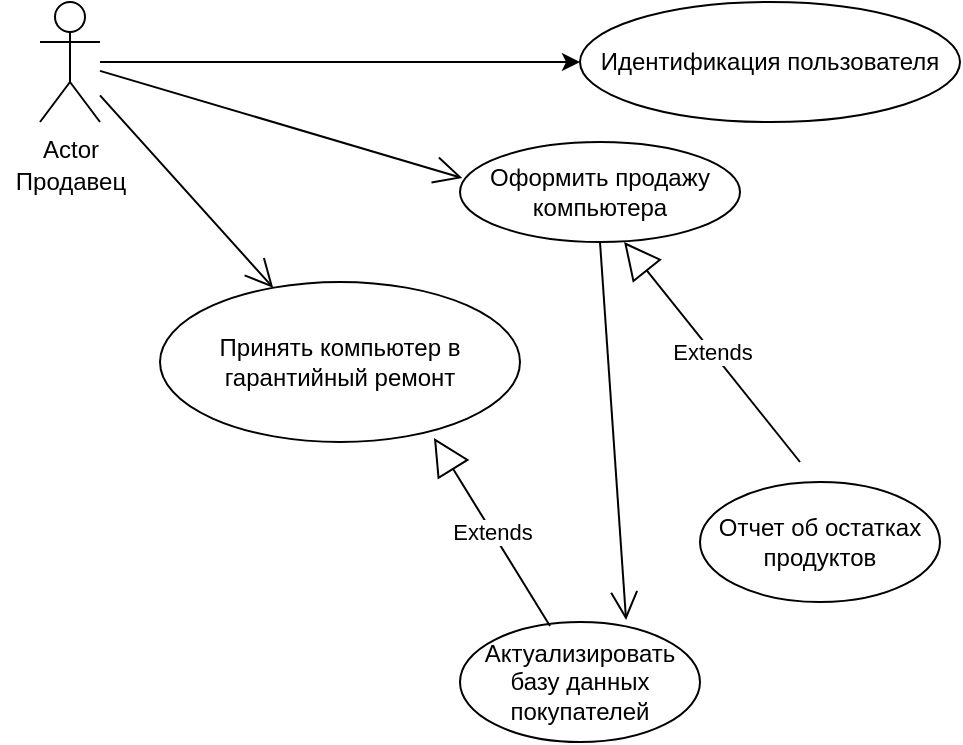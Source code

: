 <mxfile version="14.6.13" type="device"><diagram name="Page-1" id="e7e014a7-5840-1c2e-5031-d8a46d1fe8dd"><mxGraphModel dx="580" dy="775" grid="1" gridSize="10" guides="1" tooltips="1" connect="1" arrows="1" fold="1" page="1" pageScale="1" pageWidth="1169" pageHeight="826" background="#ffffff" math="0" shadow="0"><root><mxCell id="0"/><mxCell id="1" parent="0"/><mxCell id="RXq8Dcp6_g7rX_6VW6oe-50" style="edgeStyle=orthogonalEdgeStyle;rounded=0;orthogonalLoop=1;jettySize=auto;html=1;" parent="1" source="RXq8Dcp6_g7rX_6VW6oe-41" target="RXq8Dcp6_g7rX_6VW6oe-49" edge="1"><mxGeometry relative="1" as="geometry"/></mxCell><mxCell id="RXq8Dcp6_g7rX_6VW6oe-41" value="Actor" style="shape=umlActor;verticalLabelPosition=bottom;verticalAlign=top;html=1;" parent="1" vertex="1"><mxGeometry x="100" y="50" width="30" height="60" as="geometry"/></mxCell><mxCell id="RXq8Dcp6_g7rX_6VW6oe-47" value="Продавец" style="text;html=1;align=center;verticalAlign=middle;resizable=0;points=[];autosize=1;strokeColor=none;" parent="1" vertex="1"><mxGeometry x="80" y="130" width="70" height="20" as="geometry"/></mxCell><mxCell id="RXq8Dcp6_g7rX_6VW6oe-49" value="Идентификация пользователя" style="ellipse;whiteSpace=wrap;html=1;" parent="1" vertex="1"><mxGeometry x="370" y="50" width="190" height="60" as="geometry"/></mxCell><mxCell id="RXq8Dcp6_g7rX_6VW6oe-52" value="Принять компьютер в гарантийный ремонт" style="ellipse;whiteSpace=wrap;html=1;" parent="1" vertex="1"><mxGeometry x="160" y="190" width="180" height="80" as="geometry"/></mxCell><mxCell id="RXq8Dcp6_g7rX_6VW6oe-53" value="Оформить продажу компьютера" style="ellipse;whiteSpace=wrap;html=1;" parent="1" vertex="1"><mxGeometry x="310" y="120" width="140" height="50" as="geometry"/></mxCell><mxCell id="RXq8Dcp6_g7rX_6VW6oe-54" value="Отчет об остатках продуктов" style="ellipse;whiteSpace=wrap;html=1;" parent="1" vertex="1"><mxGeometry x="430" y="290" width="120" height="60" as="geometry"/></mxCell><mxCell id="RXq8Dcp6_g7rX_6VW6oe-55" style="edgeStyle=orthogonalEdgeStyle;rounded=0;orthogonalLoop=1;jettySize=auto;html=1;exitX=0.5;exitY=1;exitDx=0;exitDy=0;" parent="1" source="RXq8Dcp6_g7rX_6VW6oe-54" target="RXq8Dcp6_g7rX_6VW6oe-54" edge="1"><mxGeometry relative="1" as="geometry"/></mxCell><mxCell id="RXq8Dcp6_g7rX_6VW6oe-56" value="Актуализировать базу данных покупателей" style="ellipse;whiteSpace=wrap;html=1;" parent="1" vertex="1"><mxGeometry x="310" y="360" width="120" height="60" as="geometry"/></mxCell><mxCell id="RXq8Dcp6_g7rX_6VW6oe-63" value="" style="endArrow=open;endFill=1;endSize=12;html=1;entryX=0.008;entryY=0.36;entryDx=0;entryDy=0;entryPerimeter=0;" parent="1" source="RXq8Dcp6_g7rX_6VW6oe-41" target="RXq8Dcp6_g7rX_6VW6oe-53" edge="1"><mxGeometry width="160" relative="1" as="geometry"><mxPoint x="500" y="450" as="sourcePoint"/><mxPoint x="660" y="450" as="targetPoint"/></mxGeometry></mxCell><mxCell id="RXq8Dcp6_g7rX_6VW6oe-64" value="" style="endArrow=open;endFill=1;endSize=12;html=1;" parent="1" source="RXq8Dcp6_g7rX_6VW6oe-41" target="RXq8Dcp6_g7rX_6VW6oe-52" edge="1"><mxGeometry width="160" relative="1" as="geometry"><mxPoint x="500" y="450" as="sourcePoint"/><mxPoint x="660" y="450" as="targetPoint"/></mxGeometry></mxCell><mxCell id="QuVGWm7qBqtq4MUbYxEK-2" value="Extends" style="endArrow=block;endSize=16;endFill=0;html=1;entryX=0.586;entryY=1;entryDx=0;entryDy=0;entryPerimeter=0;" edge="1" parent="1" target="RXq8Dcp6_g7rX_6VW6oe-53"><mxGeometry width="160" relative="1" as="geometry"><mxPoint x="480" y="280" as="sourcePoint"/><mxPoint x="360" y="400" as="targetPoint"/></mxGeometry></mxCell><mxCell id="QuVGWm7qBqtq4MUbYxEK-3" value="Extends" style="endArrow=block;endSize=16;endFill=0;html=1;exitX=0.375;exitY=0.033;exitDx=0;exitDy=0;entryX=0.761;entryY=0.975;entryDx=0;entryDy=0;entryPerimeter=0;exitPerimeter=0;" edge="1" parent="1" source="RXq8Dcp6_g7rX_6VW6oe-56" target="RXq8Dcp6_g7rX_6VW6oe-52"><mxGeometry width="160" relative="1" as="geometry"><mxPoint x="380" y="370" as="sourcePoint"/><mxPoint x="390" y="180" as="targetPoint"/></mxGeometry></mxCell><mxCell id="QuVGWm7qBqtq4MUbYxEK-4" value="" style="endArrow=open;endFill=1;endSize=12;html=1;entryX=0.692;entryY=-0.017;entryDx=0;entryDy=0;entryPerimeter=0;exitX=0.5;exitY=1;exitDx=0;exitDy=0;" edge="1" parent="1" source="RXq8Dcp6_g7rX_6VW6oe-53" target="RXq8Dcp6_g7rX_6VW6oe-56"><mxGeometry width="160" relative="1" as="geometry"><mxPoint x="140" y="94.436" as="sourcePoint"/><mxPoint x="321.12" y="148" as="targetPoint"/></mxGeometry></mxCell></root></mxGraphModel></diagram></mxfile>